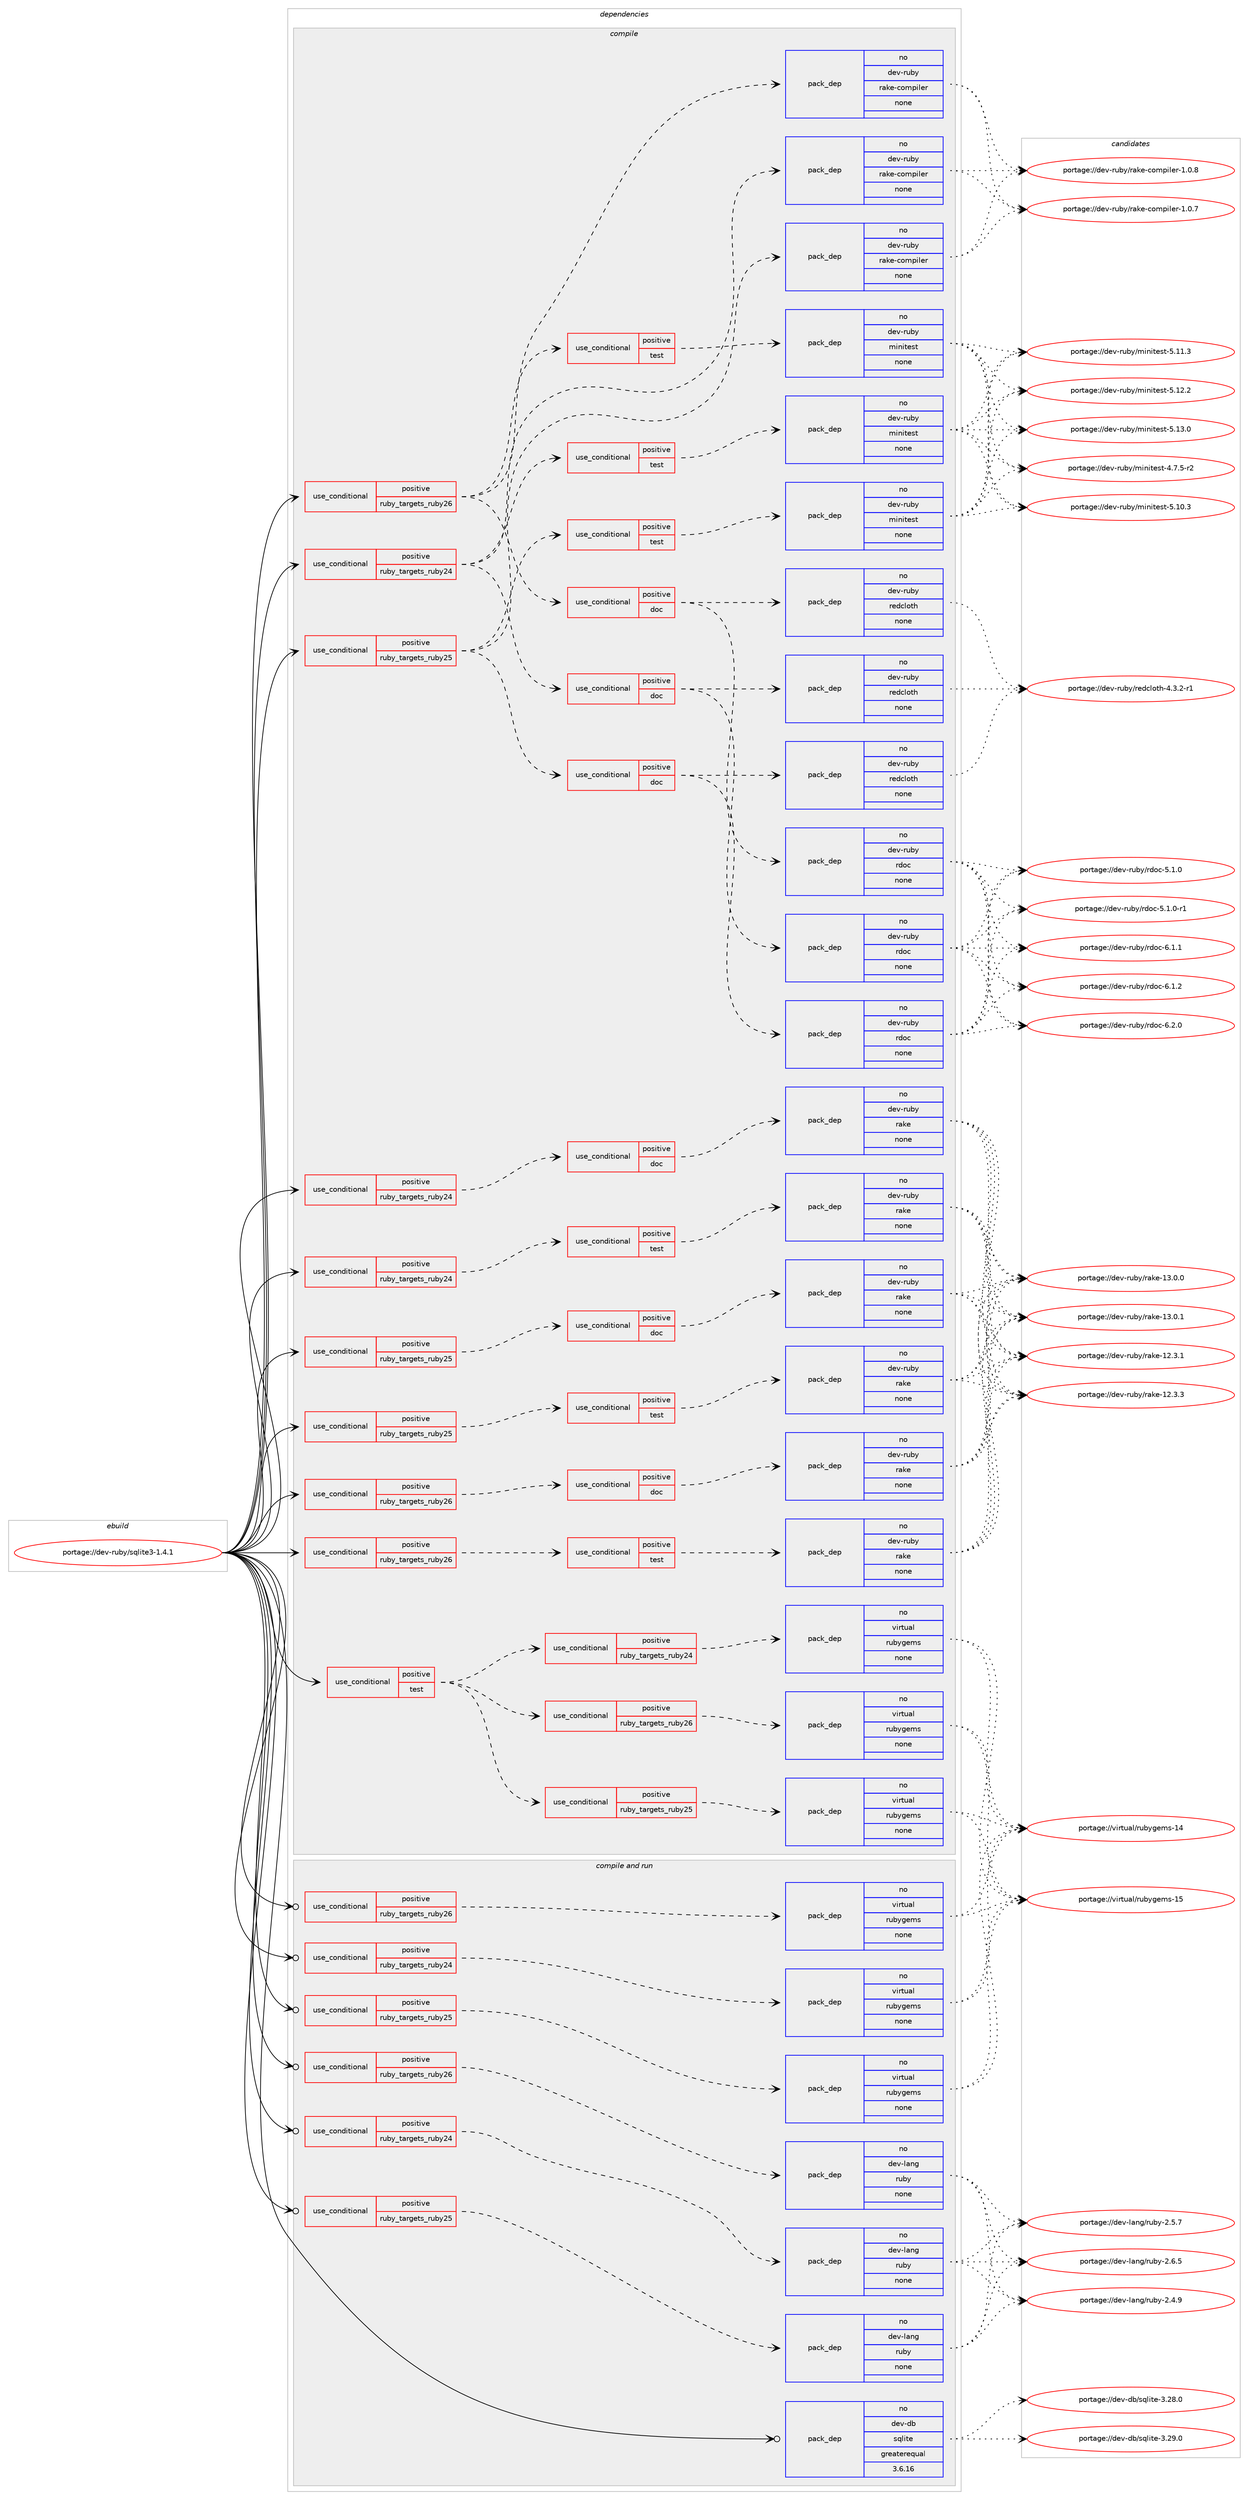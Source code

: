 digraph prolog {

# *************
# Graph options
# *************

newrank=true;
concentrate=true;
compound=true;
graph [rankdir=LR,fontname=Helvetica,fontsize=10,ranksep=1.5];#, ranksep=2.5, nodesep=0.2];
edge  [arrowhead=vee];
node  [fontname=Helvetica,fontsize=10];

# **********
# The ebuild
# **********

subgraph cluster_leftcol {
color=gray;
rank=same;
label=<<i>ebuild</i>>;
id [label="portage://dev-ruby/sqlite3-1.4.1", color=red, width=4, href="../dev-ruby/sqlite3-1.4.1.svg"];
}

# ****************
# The dependencies
# ****************

subgraph cluster_midcol {
color=gray;
label=<<i>dependencies</i>>;
subgraph cluster_compile {
fillcolor="#eeeeee";
style=filled;
label=<<i>compile</i>>;
subgraph cond67222 {
dependency251463 [label=<<TABLE BORDER="0" CELLBORDER="1" CELLSPACING="0" CELLPADDING="4"><TR><TD ROWSPAN="3" CELLPADDING="10">use_conditional</TD></TR><TR><TD>positive</TD></TR><TR><TD>ruby_targets_ruby24</TD></TR></TABLE>>, shape=none, color=red];
subgraph cond67223 {
dependency251464 [label=<<TABLE BORDER="0" CELLBORDER="1" CELLSPACING="0" CELLPADDING="4"><TR><TD ROWSPAN="3" CELLPADDING="10">use_conditional</TD></TR><TR><TD>positive</TD></TR><TR><TD>doc</TD></TR></TABLE>>, shape=none, color=red];
subgraph pack180680 {
dependency251465 [label=<<TABLE BORDER="0" CELLBORDER="1" CELLSPACING="0" CELLPADDING="4" WIDTH="220"><TR><TD ROWSPAN="6" CELLPADDING="30">pack_dep</TD></TR><TR><TD WIDTH="110">no</TD></TR><TR><TD>dev-ruby</TD></TR><TR><TD>rake</TD></TR><TR><TD>none</TD></TR><TR><TD></TD></TR></TABLE>>, shape=none, color=blue];
}
dependency251464:e -> dependency251465:w [weight=20,style="dashed",arrowhead="vee"];
}
dependency251463:e -> dependency251464:w [weight=20,style="dashed",arrowhead="vee"];
}
id:e -> dependency251463:w [weight=20,style="solid",arrowhead="vee"];
subgraph cond67224 {
dependency251466 [label=<<TABLE BORDER="0" CELLBORDER="1" CELLSPACING="0" CELLPADDING="4"><TR><TD ROWSPAN="3" CELLPADDING="10">use_conditional</TD></TR><TR><TD>positive</TD></TR><TR><TD>ruby_targets_ruby24</TD></TR></TABLE>>, shape=none, color=red];
subgraph cond67225 {
dependency251467 [label=<<TABLE BORDER="0" CELLBORDER="1" CELLSPACING="0" CELLPADDING="4"><TR><TD ROWSPAN="3" CELLPADDING="10">use_conditional</TD></TR><TR><TD>positive</TD></TR><TR><TD>test</TD></TR></TABLE>>, shape=none, color=red];
subgraph pack180681 {
dependency251468 [label=<<TABLE BORDER="0" CELLBORDER="1" CELLSPACING="0" CELLPADDING="4" WIDTH="220"><TR><TD ROWSPAN="6" CELLPADDING="30">pack_dep</TD></TR><TR><TD WIDTH="110">no</TD></TR><TR><TD>dev-ruby</TD></TR><TR><TD>rake</TD></TR><TR><TD>none</TD></TR><TR><TD></TD></TR></TABLE>>, shape=none, color=blue];
}
dependency251467:e -> dependency251468:w [weight=20,style="dashed",arrowhead="vee"];
}
dependency251466:e -> dependency251467:w [weight=20,style="dashed",arrowhead="vee"];
}
id:e -> dependency251466:w [weight=20,style="solid",arrowhead="vee"];
subgraph cond67226 {
dependency251469 [label=<<TABLE BORDER="0" CELLBORDER="1" CELLSPACING="0" CELLPADDING="4"><TR><TD ROWSPAN="3" CELLPADDING="10">use_conditional</TD></TR><TR><TD>positive</TD></TR><TR><TD>ruby_targets_ruby24</TD></TR></TABLE>>, shape=none, color=red];
subgraph pack180682 {
dependency251470 [label=<<TABLE BORDER="0" CELLBORDER="1" CELLSPACING="0" CELLPADDING="4" WIDTH="220"><TR><TD ROWSPAN="6" CELLPADDING="30">pack_dep</TD></TR><TR><TD WIDTH="110">no</TD></TR><TR><TD>dev-ruby</TD></TR><TR><TD>rake-compiler</TD></TR><TR><TD>none</TD></TR><TR><TD></TD></TR></TABLE>>, shape=none, color=blue];
}
dependency251469:e -> dependency251470:w [weight=20,style="dashed",arrowhead="vee"];
subgraph cond67227 {
dependency251471 [label=<<TABLE BORDER="0" CELLBORDER="1" CELLSPACING="0" CELLPADDING="4"><TR><TD ROWSPAN="3" CELLPADDING="10">use_conditional</TD></TR><TR><TD>positive</TD></TR><TR><TD>doc</TD></TR></TABLE>>, shape=none, color=red];
subgraph pack180683 {
dependency251472 [label=<<TABLE BORDER="0" CELLBORDER="1" CELLSPACING="0" CELLPADDING="4" WIDTH="220"><TR><TD ROWSPAN="6" CELLPADDING="30">pack_dep</TD></TR><TR><TD WIDTH="110">no</TD></TR><TR><TD>dev-ruby</TD></TR><TR><TD>rdoc</TD></TR><TR><TD>none</TD></TR><TR><TD></TD></TR></TABLE>>, shape=none, color=blue];
}
dependency251471:e -> dependency251472:w [weight=20,style="dashed",arrowhead="vee"];
subgraph pack180684 {
dependency251473 [label=<<TABLE BORDER="0" CELLBORDER="1" CELLSPACING="0" CELLPADDING="4" WIDTH="220"><TR><TD ROWSPAN="6" CELLPADDING="30">pack_dep</TD></TR><TR><TD WIDTH="110">no</TD></TR><TR><TD>dev-ruby</TD></TR><TR><TD>redcloth</TD></TR><TR><TD>none</TD></TR><TR><TD></TD></TR></TABLE>>, shape=none, color=blue];
}
dependency251471:e -> dependency251473:w [weight=20,style="dashed",arrowhead="vee"];
}
dependency251469:e -> dependency251471:w [weight=20,style="dashed",arrowhead="vee"];
subgraph cond67228 {
dependency251474 [label=<<TABLE BORDER="0" CELLBORDER="1" CELLSPACING="0" CELLPADDING="4"><TR><TD ROWSPAN="3" CELLPADDING="10">use_conditional</TD></TR><TR><TD>positive</TD></TR><TR><TD>test</TD></TR></TABLE>>, shape=none, color=red];
subgraph pack180685 {
dependency251475 [label=<<TABLE BORDER="0" CELLBORDER="1" CELLSPACING="0" CELLPADDING="4" WIDTH="220"><TR><TD ROWSPAN="6" CELLPADDING="30">pack_dep</TD></TR><TR><TD WIDTH="110">no</TD></TR><TR><TD>dev-ruby</TD></TR><TR><TD>minitest</TD></TR><TR><TD>none</TD></TR><TR><TD></TD></TR></TABLE>>, shape=none, color=blue];
}
dependency251474:e -> dependency251475:w [weight=20,style="dashed",arrowhead="vee"];
}
dependency251469:e -> dependency251474:w [weight=20,style="dashed",arrowhead="vee"];
}
id:e -> dependency251469:w [weight=20,style="solid",arrowhead="vee"];
subgraph cond67229 {
dependency251476 [label=<<TABLE BORDER="0" CELLBORDER="1" CELLSPACING="0" CELLPADDING="4"><TR><TD ROWSPAN="3" CELLPADDING="10">use_conditional</TD></TR><TR><TD>positive</TD></TR><TR><TD>ruby_targets_ruby25</TD></TR></TABLE>>, shape=none, color=red];
subgraph cond67230 {
dependency251477 [label=<<TABLE BORDER="0" CELLBORDER="1" CELLSPACING="0" CELLPADDING="4"><TR><TD ROWSPAN="3" CELLPADDING="10">use_conditional</TD></TR><TR><TD>positive</TD></TR><TR><TD>doc</TD></TR></TABLE>>, shape=none, color=red];
subgraph pack180686 {
dependency251478 [label=<<TABLE BORDER="0" CELLBORDER="1" CELLSPACING="0" CELLPADDING="4" WIDTH="220"><TR><TD ROWSPAN="6" CELLPADDING="30">pack_dep</TD></TR><TR><TD WIDTH="110">no</TD></TR><TR><TD>dev-ruby</TD></TR><TR><TD>rake</TD></TR><TR><TD>none</TD></TR><TR><TD></TD></TR></TABLE>>, shape=none, color=blue];
}
dependency251477:e -> dependency251478:w [weight=20,style="dashed",arrowhead="vee"];
}
dependency251476:e -> dependency251477:w [weight=20,style="dashed",arrowhead="vee"];
}
id:e -> dependency251476:w [weight=20,style="solid",arrowhead="vee"];
subgraph cond67231 {
dependency251479 [label=<<TABLE BORDER="0" CELLBORDER="1" CELLSPACING="0" CELLPADDING="4"><TR><TD ROWSPAN="3" CELLPADDING="10">use_conditional</TD></TR><TR><TD>positive</TD></TR><TR><TD>ruby_targets_ruby25</TD></TR></TABLE>>, shape=none, color=red];
subgraph cond67232 {
dependency251480 [label=<<TABLE BORDER="0" CELLBORDER="1" CELLSPACING="0" CELLPADDING="4"><TR><TD ROWSPAN="3" CELLPADDING="10">use_conditional</TD></TR><TR><TD>positive</TD></TR><TR><TD>test</TD></TR></TABLE>>, shape=none, color=red];
subgraph pack180687 {
dependency251481 [label=<<TABLE BORDER="0" CELLBORDER="1" CELLSPACING="0" CELLPADDING="4" WIDTH="220"><TR><TD ROWSPAN="6" CELLPADDING="30">pack_dep</TD></TR><TR><TD WIDTH="110">no</TD></TR><TR><TD>dev-ruby</TD></TR><TR><TD>rake</TD></TR><TR><TD>none</TD></TR><TR><TD></TD></TR></TABLE>>, shape=none, color=blue];
}
dependency251480:e -> dependency251481:w [weight=20,style="dashed",arrowhead="vee"];
}
dependency251479:e -> dependency251480:w [weight=20,style="dashed",arrowhead="vee"];
}
id:e -> dependency251479:w [weight=20,style="solid",arrowhead="vee"];
subgraph cond67233 {
dependency251482 [label=<<TABLE BORDER="0" CELLBORDER="1" CELLSPACING="0" CELLPADDING="4"><TR><TD ROWSPAN="3" CELLPADDING="10">use_conditional</TD></TR><TR><TD>positive</TD></TR><TR><TD>ruby_targets_ruby25</TD></TR></TABLE>>, shape=none, color=red];
subgraph pack180688 {
dependency251483 [label=<<TABLE BORDER="0" CELLBORDER="1" CELLSPACING="0" CELLPADDING="4" WIDTH="220"><TR><TD ROWSPAN="6" CELLPADDING="30">pack_dep</TD></TR><TR><TD WIDTH="110">no</TD></TR><TR><TD>dev-ruby</TD></TR><TR><TD>rake-compiler</TD></TR><TR><TD>none</TD></TR><TR><TD></TD></TR></TABLE>>, shape=none, color=blue];
}
dependency251482:e -> dependency251483:w [weight=20,style="dashed",arrowhead="vee"];
subgraph cond67234 {
dependency251484 [label=<<TABLE BORDER="0" CELLBORDER="1" CELLSPACING="0" CELLPADDING="4"><TR><TD ROWSPAN="3" CELLPADDING="10">use_conditional</TD></TR><TR><TD>positive</TD></TR><TR><TD>doc</TD></TR></TABLE>>, shape=none, color=red];
subgraph pack180689 {
dependency251485 [label=<<TABLE BORDER="0" CELLBORDER="1" CELLSPACING="0" CELLPADDING="4" WIDTH="220"><TR><TD ROWSPAN="6" CELLPADDING="30">pack_dep</TD></TR><TR><TD WIDTH="110">no</TD></TR><TR><TD>dev-ruby</TD></TR><TR><TD>rdoc</TD></TR><TR><TD>none</TD></TR><TR><TD></TD></TR></TABLE>>, shape=none, color=blue];
}
dependency251484:e -> dependency251485:w [weight=20,style="dashed",arrowhead="vee"];
subgraph pack180690 {
dependency251486 [label=<<TABLE BORDER="0" CELLBORDER="1" CELLSPACING="0" CELLPADDING="4" WIDTH="220"><TR><TD ROWSPAN="6" CELLPADDING="30">pack_dep</TD></TR><TR><TD WIDTH="110">no</TD></TR><TR><TD>dev-ruby</TD></TR><TR><TD>redcloth</TD></TR><TR><TD>none</TD></TR><TR><TD></TD></TR></TABLE>>, shape=none, color=blue];
}
dependency251484:e -> dependency251486:w [weight=20,style="dashed",arrowhead="vee"];
}
dependency251482:e -> dependency251484:w [weight=20,style="dashed",arrowhead="vee"];
subgraph cond67235 {
dependency251487 [label=<<TABLE BORDER="0" CELLBORDER="1" CELLSPACING="0" CELLPADDING="4"><TR><TD ROWSPAN="3" CELLPADDING="10">use_conditional</TD></TR><TR><TD>positive</TD></TR><TR><TD>test</TD></TR></TABLE>>, shape=none, color=red];
subgraph pack180691 {
dependency251488 [label=<<TABLE BORDER="0" CELLBORDER="1" CELLSPACING="0" CELLPADDING="4" WIDTH="220"><TR><TD ROWSPAN="6" CELLPADDING="30">pack_dep</TD></TR><TR><TD WIDTH="110">no</TD></TR><TR><TD>dev-ruby</TD></TR><TR><TD>minitest</TD></TR><TR><TD>none</TD></TR><TR><TD></TD></TR></TABLE>>, shape=none, color=blue];
}
dependency251487:e -> dependency251488:w [weight=20,style="dashed",arrowhead="vee"];
}
dependency251482:e -> dependency251487:w [weight=20,style="dashed",arrowhead="vee"];
}
id:e -> dependency251482:w [weight=20,style="solid",arrowhead="vee"];
subgraph cond67236 {
dependency251489 [label=<<TABLE BORDER="0" CELLBORDER="1" CELLSPACING="0" CELLPADDING="4"><TR><TD ROWSPAN="3" CELLPADDING="10">use_conditional</TD></TR><TR><TD>positive</TD></TR><TR><TD>ruby_targets_ruby26</TD></TR></TABLE>>, shape=none, color=red];
subgraph cond67237 {
dependency251490 [label=<<TABLE BORDER="0" CELLBORDER="1" CELLSPACING="0" CELLPADDING="4"><TR><TD ROWSPAN="3" CELLPADDING="10">use_conditional</TD></TR><TR><TD>positive</TD></TR><TR><TD>doc</TD></TR></TABLE>>, shape=none, color=red];
subgraph pack180692 {
dependency251491 [label=<<TABLE BORDER="0" CELLBORDER="1" CELLSPACING="0" CELLPADDING="4" WIDTH="220"><TR><TD ROWSPAN="6" CELLPADDING="30">pack_dep</TD></TR><TR><TD WIDTH="110">no</TD></TR><TR><TD>dev-ruby</TD></TR><TR><TD>rake</TD></TR><TR><TD>none</TD></TR><TR><TD></TD></TR></TABLE>>, shape=none, color=blue];
}
dependency251490:e -> dependency251491:w [weight=20,style="dashed",arrowhead="vee"];
}
dependency251489:e -> dependency251490:w [weight=20,style="dashed",arrowhead="vee"];
}
id:e -> dependency251489:w [weight=20,style="solid",arrowhead="vee"];
subgraph cond67238 {
dependency251492 [label=<<TABLE BORDER="0" CELLBORDER="1" CELLSPACING="0" CELLPADDING="4"><TR><TD ROWSPAN="3" CELLPADDING="10">use_conditional</TD></TR><TR><TD>positive</TD></TR><TR><TD>ruby_targets_ruby26</TD></TR></TABLE>>, shape=none, color=red];
subgraph cond67239 {
dependency251493 [label=<<TABLE BORDER="0" CELLBORDER="1" CELLSPACING="0" CELLPADDING="4"><TR><TD ROWSPAN="3" CELLPADDING="10">use_conditional</TD></TR><TR><TD>positive</TD></TR><TR><TD>test</TD></TR></TABLE>>, shape=none, color=red];
subgraph pack180693 {
dependency251494 [label=<<TABLE BORDER="0" CELLBORDER="1" CELLSPACING="0" CELLPADDING="4" WIDTH="220"><TR><TD ROWSPAN="6" CELLPADDING="30">pack_dep</TD></TR><TR><TD WIDTH="110">no</TD></TR><TR><TD>dev-ruby</TD></TR><TR><TD>rake</TD></TR><TR><TD>none</TD></TR><TR><TD></TD></TR></TABLE>>, shape=none, color=blue];
}
dependency251493:e -> dependency251494:w [weight=20,style="dashed",arrowhead="vee"];
}
dependency251492:e -> dependency251493:w [weight=20,style="dashed",arrowhead="vee"];
}
id:e -> dependency251492:w [weight=20,style="solid",arrowhead="vee"];
subgraph cond67240 {
dependency251495 [label=<<TABLE BORDER="0" CELLBORDER="1" CELLSPACING="0" CELLPADDING="4"><TR><TD ROWSPAN="3" CELLPADDING="10">use_conditional</TD></TR><TR><TD>positive</TD></TR><TR><TD>ruby_targets_ruby26</TD></TR></TABLE>>, shape=none, color=red];
subgraph pack180694 {
dependency251496 [label=<<TABLE BORDER="0" CELLBORDER="1" CELLSPACING="0" CELLPADDING="4" WIDTH="220"><TR><TD ROWSPAN="6" CELLPADDING="30">pack_dep</TD></TR><TR><TD WIDTH="110">no</TD></TR><TR><TD>dev-ruby</TD></TR><TR><TD>rake-compiler</TD></TR><TR><TD>none</TD></TR><TR><TD></TD></TR></TABLE>>, shape=none, color=blue];
}
dependency251495:e -> dependency251496:w [weight=20,style="dashed",arrowhead="vee"];
subgraph cond67241 {
dependency251497 [label=<<TABLE BORDER="0" CELLBORDER="1" CELLSPACING="0" CELLPADDING="4"><TR><TD ROWSPAN="3" CELLPADDING="10">use_conditional</TD></TR><TR><TD>positive</TD></TR><TR><TD>doc</TD></TR></TABLE>>, shape=none, color=red];
subgraph pack180695 {
dependency251498 [label=<<TABLE BORDER="0" CELLBORDER="1" CELLSPACING="0" CELLPADDING="4" WIDTH="220"><TR><TD ROWSPAN="6" CELLPADDING="30">pack_dep</TD></TR><TR><TD WIDTH="110">no</TD></TR><TR><TD>dev-ruby</TD></TR><TR><TD>rdoc</TD></TR><TR><TD>none</TD></TR><TR><TD></TD></TR></TABLE>>, shape=none, color=blue];
}
dependency251497:e -> dependency251498:w [weight=20,style="dashed",arrowhead="vee"];
subgraph pack180696 {
dependency251499 [label=<<TABLE BORDER="0" CELLBORDER="1" CELLSPACING="0" CELLPADDING="4" WIDTH="220"><TR><TD ROWSPAN="6" CELLPADDING="30">pack_dep</TD></TR><TR><TD WIDTH="110">no</TD></TR><TR><TD>dev-ruby</TD></TR><TR><TD>redcloth</TD></TR><TR><TD>none</TD></TR><TR><TD></TD></TR></TABLE>>, shape=none, color=blue];
}
dependency251497:e -> dependency251499:w [weight=20,style="dashed",arrowhead="vee"];
}
dependency251495:e -> dependency251497:w [weight=20,style="dashed",arrowhead="vee"];
subgraph cond67242 {
dependency251500 [label=<<TABLE BORDER="0" CELLBORDER="1" CELLSPACING="0" CELLPADDING="4"><TR><TD ROWSPAN="3" CELLPADDING="10">use_conditional</TD></TR><TR><TD>positive</TD></TR><TR><TD>test</TD></TR></TABLE>>, shape=none, color=red];
subgraph pack180697 {
dependency251501 [label=<<TABLE BORDER="0" CELLBORDER="1" CELLSPACING="0" CELLPADDING="4" WIDTH="220"><TR><TD ROWSPAN="6" CELLPADDING="30">pack_dep</TD></TR><TR><TD WIDTH="110">no</TD></TR><TR><TD>dev-ruby</TD></TR><TR><TD>minitest</TD></TR><TR><TD>none</TD></TR><TR><TD></TD></TR></TABLE>>, shape=none, color=blue];
}
dependency251500:e -> dependency251501:w [weight=20,style="dashed",arrowhead="vee"];
}
dependency251495:e -> dependency251500:w [weight=20,style="dashed",arrowhead="vee"];
}
id:e -> dependency251495:w [weight=20,style="solid",arrowhead="vee"];
subgraph cond67243 {
dependency251502 [label=<<TABLE BORDER="0" CELLBORDER="1" CELLSPACING="0" CELLPADDING="4"><TR><TD ROWSPAN="3" CELLPADDING="10">use_conditional</TD></TR><TR><TD>positive</TD></TR><TR><TD>test</TD></TR></TABLE>>, shape=none, color=red];
subgraph cond67244 {
dependency251503 [label=<<TABLE BORDER="0" CELLBORDER="1" CELLSPACING="0" CELLPADDING="4"><TR><TD ROWSPAN="3" CELLPADDING="10">use_conditional</TD></TR><TR><TD>positive</TD></TR><TR><TD>ruby_targets_ruby24</TD></TR></TABLE>>, shape=none, color=red];
subgraph pack180698 {
dependency251504 [label=<<TABLE BORDER="0" CELLBORDER="1" CELLSPACING="0" CELLPADDING="4" WIDTH="220"><TR><TD ROWSPAN="6" CELLPADDING="30">pack_dep</TD></TR><TR><TD WIDTH="110">no</TD></TR><TR><TD>virtual</TD></TR><TR><TD>rubygems</TD></TR><TR><TD>none</TD></TR><TR><TD></TD></TR></TABLE>>, shape=none, color=blue];
}
dependency251503:e -> dependency251504:w [weight=20,style="dashed",arrowhead="vee"];
}
dependency251502:e -> dependency251503:w [weight=20,style="dashed",arrowhead="vee"];
subgraph cond67245 {
dependency251505 [label=<<TABLE BORDER="0" CELLBORDER="1" CELLSPACING="0" CELLPADDING="4"><TR><TD ROWSPAN="3" CELLPADDING="10">use_conditional</TD></TR><TR><TD>positive</TD></TR><TR><TD>ruby_targets_ruby25</TD></TR></TABLE>>, shape=none, color=red];
subgraph pack180699 {
dependency251506 [label=<<TABLE BORDER="0" CELLBORDER="1" CELLSPACING="0" CELLPADDING="4" WIDTH="220"><TR><TD ROWSPAN="6" CELLPADDING="30">pack_dep</TD></TR><TR><TD WIDTH="110">no</TD></TR><TR><TD>virtual</TD></TR><TR><TD>rubygems</TD></TR><TR><TD>none</TD></TR><TR><TD></TD></TR></TABLE>>, shape=none, color=blue];
}
dependency251505:e -> dependency251506:w [weight=20,style="dashed",arrowhead="vee"];
}
dependency251502:e -> dependency251505:w [weight=20,style="dashed",arrowhead="vee"];
subgraph cond67246 {
dependency251507 [label=<<TABLE BORDER="0" CELLBORDER="1" CELLSPACING="0" CELLPADDING="4"><TR><TD ROWSPAN="3" CELLPADDING="10">use_conditional</TD></TR><TR><TD>positive</TD></TR><TR><TD>ruby_targets_ruby26</TD></TR></TABLE>>, shape=none, color=red];
subgraph pack180700 {
dependency251508 [label=<<TABLE BORDER="0" CELLBORDER="1" CELLSPACING="0" CELLPADDING="4" WIDTH="220"><TR><TD ROWSPAN="6" CELLPADDING="30">pack_dep</TD></TR><TR><TD WIDTH="110">no</TD></TR><TR><TD>virtual</TD></TR><TR><TD>rubygems</TD></TR><TR><TD>none</TD></TR><TR><TD></TD></TR></TABLE>>, shape=none, color=blue];
}
dependency251507:e -> dependency251508:w [weight=20,style="dashed",arrowhead="vee"];
}
dependency251502:e -> dependency251507:w [weight=20,style="dashed",arrowhead="vee"];
}
id:e -> dependency251502:w [weight=20,style="solid",arrowhead="vee"];
}
subgraph cluster_compileandrun {
fillcolor="#eeeeee";
style=filled;
label=<<i>compile and run</i>>;
subgraph cond67247 {
dependency251509 [label=<<TABLE BORDER="0" CELLBORDER="1" CELLSPACING="0" CELLPADDING="4"><TR><TD ROWSPAN="3" CELLPADDING="10">use_conditional</TD></TR><TR><TD>positive</TD></TR><TR><TD>ruby_targets_ruby24</TD></TR></TABLE>>, shape=none, color=red];
subgraph pack180701 {
dependency251510 [label=<<TABLE BORDER="0" CELLBORDER="1" CELLSPACING="0" CELLPADDING="4" WIDTH="220"><TR><TD ROWSPAN="6" CELLPADDING="30">pack_dep</TD></TR><TR><TD WIDTH="110">no</TD></TR><TR><TD>dev-lang</TD></TR><TR><TD>ruby</TD></TR><TR><TD>none</TD></TR><TR><TD></TD></TR></TABLE>>, shape=none, color=blue];
}
dependency251509:e -> dependency251510:w [weight=20,style="dashed",arrowhead="vee"];
}
id:e -> dependency251509:w [weight=20,style="solid",arrowhead="odotvee"];
subgraph cond67248 {
dependency251511 [label=<<TABLE BORDER="0" CELLBORDER="1" CELLSPACING="0" CELLPADDING="4"><TR><TD ROWSPAN="3" CELLPADDING="10">use_conditional</TD></TR><TR><TD>positive</TD></TR><TR><TD>ruby_targets_ruby24</TD></TR></TABLE>>, shape=none, color=red];
subgraph pack180702 {
dependency251512 [label=<<TABLE BORDER="0" CELLBORDER="1" CELLSPACING="0" CELLPADDING="4" WIDTH="220"><TR><TD ROWSPAN="6" CELLPADDING="30">pack_dep</TD></TR><TR><TD WIDTH="110">no</TD></TR><TR><TD>virtual</TD></TR><TR><TD>rubygems</TD></TR><TR><TD>none</TD></TR><TR><TD></TD></TR></TABLE>>, shape=none, color=blue];
}
dependency251511:e -> dependency251512:w [weight=20,style="dashed",arrowhead="vee"];
}
id:e -> dependency251511:w [weight=20,style="solid",arrowhead="odotvee"];
subgraph cond67249 {
dependency251513 [label=<<TABLE BORDER="0" CELLBORDER="1" CELLSPACING="0" CELLPADDING="4"><TR><TD ROWSPAN="3" CELLPADDING="10">use_conditional</TD></TR><TR><TD>positive</TD></TR><TR><TD>ruby_targets_ruby25</TD></TR></TABLE>>, shape=none, color=red];
subgraph pack180703 {
dependency251514 [label=<<TABLE BORDER="0" CELLBORDER="1" CELLSPACING="0" CELLPADDING="4" WIDTH="220"><TR><TD ROWSPAN="6" CELLPADDING="30">pack_dep</TD></TR><TR><TD WIDTH="110">no</TD></TR><TR><TD>dev-lang</TD></TR><TR><TD>ruby</TD></TR><TR><TD>none</TD></TR><TR><TD></TD></TR></TABLE>>, shape=none, color=blue];
}
dependency251513:e -> dependency251514:w [weight=20,style="dashed",arrowhead="vee"];
}
id:e -> dependency251513:w [weight=20,style="solid",arrowhead="odotvee"];
subgraph cond67250 {
dependency251515 [label=<<TABLE BORDER="0" CELLBORDER="1" CELLSPACING="0" CELLPADDING="4"><TR><TD ROWSPAN="3" CELLPADDING="10">use_conditional</TD></TR><TR><TD>positive</TD></TR><TR><TD>ruby_targets_ruby25</TD></TR></TABLE>>, shape=none, color=red];
subgraph pack180704 {
dependency251516 [label=<<TABLE BORDER="0" CELLBORDER="1" CELLSPACING="0" CELLPADDING="4" WIDTH="220"><TR><TD ROWSPAN="6" CELLPADDING="30">pack_dep</TD></TR><TR><TD WIDTH="110">no</TD></TR><TR><TD>virtual</TD></TR><TR><TD>rubygems</TD></TR><TR><TD>none</TD></TR><TR><TD></TD></TR></TABLE>>, shape=none, color=blue];
}
dependency251515:e -> dependency251516:w [weight=20,style="dashed",arrowhead="vee"];
}
id:e -> dependency251515:w [weight=20,style="solid",arrowhead="odotvee"];
subgraph cond67251 {
dependency251517 [label=<<TABLE BORDER="0" CELLBORDER="1" CELLSPACING="0" CELLPADDING="4"><TR><TD ROWSPAN="3" CELLPADDING="10">use_conditional</TD></TR><TR><TD>positive</TD></TR><TR><TD>ruby_targets_ruby26</TD></TR></TABLE>>, shape=none, color=red];
subgraph pack180705 {
dependency251518 [label=<<TABLE BORDER="0" CELLBORDER="1" CELLSPACING="0" CELLPADDING="4" WIDTH="220"><TR><TD ROWSPAN="6" CELLPADDING="30">pack_dep</TD></TR><TR><TD WIDTH="110">no</TD></TR><TR><TD>dev-lang</TD></TR><TR><TD>ruby</TD></TR><TR><TD>none</TD></TR><TR><TD></TD></TR></TABLE>>, shape=none, color=blue];
}
dependency251517:e -> dependency251518:w [weight=20,style="dashed",arrowhead="vee"];
}
id:e -> dependency251517:w [weight=20,style="solid",arrowhead="odotvee"];
subgraph cond67252 {
dependency251519 [label=<<TABLE BORDER="0" CELLBORDER="1" CELLSPACING="0" CELLPADDING="4"><TR><TD ROWSPAN="3" CELLPADDING="10">use_conditional</TD></TR><TR><TD>positive</TD></TR><TR><TD>ruby_targets_ruby26</TD></TR></TABLE>>, shape=none, color=red];
subgraph pack180706 {
dependency251520 [label=<<TABLE BORDER="0" CELLBORDER="1" CELLSPACING="0" CELLPADDING="4" WIDTH="220"><TR><TD ROWSPAN="6" CELLPADDING="30">pack_dep</TD></TR><TR><TD WIDTH="110">no</TD></TR><TR><TD>virtual</TD></TR><TR><TD>rubygems</TD></TR><TR><TD>none</TD></TR><TR><TD></TD></TR></TABLE>>, shape=none, color=blue];
}
dependency251519:e -> dependency251520:w [weight=20,style="dashed",arrowhead="vee"];
}
id:e -> dependency251519:w [weight=20,style="solid",arrowhead="odotvee"];
subgraph pack180707 {
dependency251521 [label=<<TABLE BORDER="0" CELLBORDER="1" CELLSPACING="0" CELLPADDING="4" WIDTH="220"><TR><TD ROWSPAN="6" CELLPADDING="30">pack_dep</TD></TR><TR><TD WIDTH="110">no</TD></TR><TR><TD>dev-db</TD></TR><TR><TD>sqlite</TD></TR><TR><TD>greaterequal</TD></TR><TR><TD>3.6.16</TD></TR></TABLE>>, shape=none, color=blue];
}
id:e -> dependency251521:w [weight=20,style="solid",arrowhead="odotvee"];
}
subgraph cluster_run {
fillcolor="#eeeeee";
style=filled;
label=<<i>run</i>>;
}
}

# **************
# The candidates
# **************

subgraph cluster_choices {
rank=same;
color=gray;
label=<<i>candidates</i>>;

subgraph choice180680 {
color=black;
nodesep=1;
choiceportage1001011184511411798121471149710710145495046514649 [label="portage://dev-ruby/rake-12.3.1", color=red, width=4,href="../dev-ruby/rake-12.3.1.svg"];
choiceportage1001011184511411798121471149710710145495046514651 [label="portage://dev-ruby/rake-12.3.3", color=red, width=4,href="../dev-ruby/rake-12.3.3.svg"];
choiceportage1001011184511411798121471149710710145495146484648 [label="portage://dev-ruby/rake-13.0.0", color=red, width=4,href="../dev-ruby/rake-13.0.0.svg"];
choiceportage1001011184511411798121471149710710145495146484649 [label="portage://dev-ruby/rake-13.0.1", color=red, width=4,href="../dev-ruby/rake-13.0.1.svg"];
dependency251465:e -> choiceportage1001011184511411798121471149710710145495046514649:w [style=dotted,weight="100"];
dependency251465:e -> choiceportage1001011184511411798121471149710710145495046514651:w [style=dotted,weight="100"];
dependency251465:e -> choiceportage1001011184511411798121471149710710145495146484648:w [style=dotted,weight="100"];
dependency251465:e -> choiceportage1001011184511411798121471149710710145495146484649:w [style=dotted,weight="100"];
}
subgraph choice180681 {
color=black;
nodesep=1;
choiceportage1001011184511411798121471149710710145495046514649 [label="portage://dev-ruby/rake-12.3.1", color=red, width=4,href="../dev-ruby/rake-12.3.1.svg"];
choiceportage1001011184511411798121471149710710145495046514651 [label="portage://dev-ruby/rake-12.3.3", color=red, width=4,href="../dev-ruby/rake-12.3.3.svg"];
choiceportage1001011184511411798121471149710710145495146484648 [label="portage://dev-ruby/rake-13.0.0", color=red, width=4,href="../dev-ruby/rake-13.0.0.svg"];
choiceportage1001011184511411798121471149710710145495146484649 [label="portage://dev-ruby/rake-13.0.1", color=red, width=4,href="../dev-ruby/rake-13.0.1.svg"];
dependency251468:e -> choiceportage1001011184511411798121471149710710145495046514649:w [style=dotted,weight="100"];
dependency251468:e -> choiceportage1001011184511411798121471149710710145495046514651:w [style=dotted,weight="100"];
dependency251468:e -> choiceportage1001011184511411798121471149710710145495146484648:w [style=dotted,weight="100"];
dependency251468:e -> choiceportage1001011184511411798121471149710710145495146484649:w [style=dotted,weight="100"];
}
subgraph choice180682 {
color=black;
nodesep=1;
choiceportage100101118451141179812147114971071014599111109112105108101114454946484655 [label="portage://dev-ruby/rake-compiler-1.0.7", color=red, width=4,href="../dev-ruby/rake-compiler-1.0.7.svg"];
choiceportage100101118451141179812147114971071014599111109112105108101114454946484656 [label="portage://dev-ruby/rake-compiler-1.0.8", color=red, width=4,href="../dev-ruby/rake-compiler-1.0.8.svg"];
dependency251470:e -> choiceportage100101118451141179812147114971071014599111109112105108101114454946484655:w [style=dotted,weight="100"];
dependency251470:e -> choiceportage100101118451141179812147114971071014599111109112105108101114454946484656:w [style=dotted,weight="100"];
}
subgraph choice180683 {
color=black;
nodesep=1;
choiceportage10010111845114117981214711410011199455346494648 [label="portage://dev-ruby/rdoc-5.1.0", color=red, width=4,href="../dev-ruby/rdoc-5.1.0.svg"];
choiceportage100101118451141179812147114100111994553464946484511449 [label="portage://dev-ruby/rdoc-5.1.0-r1", color=red, width=4,href="../dev-ruby/rdoc-5.1.0-r1.svg"];
choiceportage10010111845114117981214711410011199455446494649 [label="portage://dev-ruby/rdoc-6.1.1", color=red, width=4,href="../dev-ruby/rdoc-6.1.1.svg"];
choiceportage10010111845114117981214711410011199455446494650 [label="portage://dev-ruby/rdoc-6.1.2", color=red, width=4,href="../dev-ruby/rdoc-6.1.2.svg"];
choiceportage10010111845114117981214711410011199455446504648 [label="portage://dev-ruby/rdoc-6.2.0", color=red, width=4,href="../dev-ruby/rdoc-6.2.0.svg"];
dependency251472:e -> choiceportage10010111845114117981214711410011199455346494648:w [style=dotted,weight="100"];
dependency251472:e -> choiceportage100101118451141179812147114100111994553464946484511449:w [style=dotted,weight="100"];
dependency251472:e -> choiceportage10010111845114117981214711410011199455446494649:w [style=dotted,weight="100"];
dependency251472:e -> choiceportage10010111845114117981214711410011199455446494650:w [style=dotted,weight="100"];
dependency251472:e -> choiceportage10010111845114117981214711410011199455446504648:w [style=dotted,weight="100"];
}
subgraph choice180684 {
color=black;
nodesep=1;
choiceportage100101118451141179812147114101100991081111161044552465146504511449 [label="portage://dev-ruby/redcloth-4.3.2-r1", color=red, width=4,href="../dev-ruby/redcloth-4.3.2-r1.svg"];
dependency251473:e -> choiceportage100101118451141179812147114101100991081111161044552465146504511449:w [style=dotted,weight="100"];
}
subgraph choice180685 {
color=black;
nodesep=1;
choiceportage1001011184511411798121471091051101051161011151164552465546534511450 [label="portage://dev-ruby/minitest-4.7.5-r2", color=red, width=4,href="../dev-ruby/minitest-4.7.5-r2.svg"];
choiceportage10010111845114117981214710910511010511610111511645534649484651 [label="portage://dev-ruby/minitest-5.10.3", color=red, width=4,href="../dev-ruby/minitest-5.10.3.svg"];
choiceportage10010111845114117981214710910511010511610111511645534649494651 [label="portage://dev-ruby/minitest-5.11.3", color=red, width=4,href="../dev-ruby/minitest-5.11.3.svg"];
choiceportage10010111845114117981214710910511010511610111511645534649504650 [label="portage://dev-ruby/minitest-5.12.2", color=red, width=4,href="../dev-ruby/minitest-5.12.2.svg"];
choiceportage10010111845114117981214710910511010511610111511645534649514648 [label="portage://dev-ruby/minitest-5.13.0", color=red, width=4,href="../dev-ruby/minitest-5.13.0.svg"];
dependency251475:e -> choiceportage1001011184511411798121471091051101051161011151164552465546534511450:w [style=dotted,weight="100"];
dependency251475:e -> choiceportage10010111845114117981214710910511010511610111511645534649484651:w [style=dotted,weight="100"];
dependency251475:e -> choiceportage10010111845114117981214710910511010511610111511645534649494651:w [style=dotted,weight="100"];
dependency251475:e -> choiceportage10010111845114117981214710910511010511610111511645534649504650:w [style=dotted,weight="100"];
dependency251475:e -> choiceportage10010111845114117981214710910511010511610111511645534649514648:w [style=dotted,weight="100"];
}
subgraph choice180686 {
color=black;
nodesep=1;
choiceportage1001011184511411798121471149710710145495046514649 [label="portage://dev-ruby/rake-12.3.1", color=red, width=4,href="../dev-ruby/rake-12.3.1.svg"];
choiceportage1001011184511411798121471149710710145495046514651 [label="portage://dev-ruby/rake-12.3.3", color=red, width=4,href="../dev-ruby/rake-12.3.3.svg"];
choiceportage1001011184511411798121471149710710145495146484648 [label="portage://dev-ruby/rake-13.0.0", color=red, width=4,href="../dev-ruby/rake-13.0.0.svg"];
choiceportage1001011184511411798121471149710710145495146484649 [label="portage://dev-ruby/rake-13.0.1", color=red, width=4,href="../dev-ruby/rake-13.0.1.svg"];
dependency251478:e -> choiceportage1001011184511411798121471149710710145495046514649:w [style=dotted,weight="100"];
dependency251478:e -> choiceportage1001011184511411798121471149710710145495046514651:w [style=dotted,weight="100"];
dependency251478:e -> choiceportage1001011184511411798121471149710710145495146484648:w [style=dotted,weight="100"];
dependency251478:e -> choiceportage1001011184511411798121471149710710145495146484649:w [style=dotted,weight="100"];
}
subgraph choice180687 {
color=black;
nodesep=1;
choiceportage1001011184511411798121471149710710145495046514649 [label="portage://dev-ruby/rake-12.3.1", color=red, width=4,href="../dev-ruby/rake-12.3.1.svg"];
choiceportage1001011184511411798121471149710710145495046514651 [label="portage://dev-ruby/rake-12.3.3", color=red, width=4,href="../dev-ruby/rake-12.3.3.svg"];
choiceportage1001011184511411798121471149710710145495146484648 [label="portage://dev-ruby/rake-13.0.0", color=red, width=4,href="../dev-ruby/rake-13.0.0.svg"];
choiceportage1001011184511411798121471149710710145495146484649 [label="portage://dev-ruby/rake-13.0.1", color=red, width=4,href="../dev-ruby/rake-13.0.1.svg"];
dependency251481:e -> choiceportage1001011184511411798121471149710710145495046514649:w [style=dotted,weight="100"];
dependency251481:e -> choiceportage1001011184511411798121471149710710145495046514651:w [style=dotted,weight="100"];
dependency251481:e -> choiceportage1001011184511411798121471149710710145495146484648:w [style=dotted,weight="100"];
dependency251481:e -> choiceportage1001011184511411798121471149710710145495146484649:w [style=dotted,weight="100"];
}
subgraph choice180688 {
color=black;
nodesep=1;
choiceportage100101118451141179812147114971071014599111109112105108101114454946484655 [label="portage://dev-ruby/rake-compiler-1.0.7", color=red, width=4,href="../dev-ruby/rake-compiler-1.0.7.svg"];
choiceportage100101118451141179812147114971071014599111109112105108101114454946484656 [label="portage://dev-ruby/rake-compiler-1.0.8", color=red, width=4,href="../dev-ruby/rake-compiler-1.0.8.svg"];
dependency251483:e -> choiceportage100101118451141179812147114971071014599111109112105108101114454946484655:w [style=dotted,weight="100"];
dependency251483:e -> choiceportage100101118451141179812147114971071014599111109112105108101114454946484656:w [style=dotted,weight="100"];
}
subgraph choice180689 {
color=black;
nodesep=1;
choiceportage10010111845114117981214711410011199455346494648 [label="portage://dev-ruby/rdoc-5.1.0", color=red, width=4,href="../dev-ruby/rdoc-5.1.0.svg"];
choiceportage100101118451141179812147114100111994553464946484511449 [label="portage://dev-ruby/rdoc-5.1.0-r1", color=red, width=4,href="../dev-ruby/rdoc-5.1.0-r1.svg"];
choiceportage10010111845114117981214711410011199455446494649 [label="portage://dev-ruby/rdoc-6.1.1", color=red, width=4,href="../dev-ruby/rdoc-6.1.1.svg"];
choiceportage10010111845114117981214711410011199455446494650 [label="portage://dev-ruby/rdoc-6.1.2", color=red, width=4,href="../dev-ruby/rdoc-6.1.2.svg"];
choiceportage10010111845114117981214711410011199455446504648 [label="portage://dev-ruby/rdoc-6.2.0", color=red, width=4,href="../dev-ruby/rdoc-6.2.0.svg"];
dependency251485:e -> choiceportage10010111845114117981214711410011199455346494648:w [style=dotted,weight="100"];
dependency251485:e -> choiceportage100101118451141179812147114100111994553464946484511449:w [style=dotted,weight="100"];
dependency251485:e -> choiceportage10010111845114117981214711410011199455446494649:w [style=dotted,weight="100"];
dependency251485:e -> choiceportage10010111845114117981214711410011199455446494650:w [style=dotted,weight="100"];
dependency251485:e -> choiceportage10010111845114117981214711410011199455446504648:w [style=dotted,weight="100"];
}
subgraph choice180690 {
color=black;
nodesep=1;
choiceportage100101118451141179812147114101100991081111161044552465146504511449 [label="portage://dev-ruby/redcloth-4.3.2-r1", color=red, width=4,href="../dev-ruby/redcloth-4.3.2-r1.svg"];
dependency251486:e -> choiceportage100101118451141179812147114101100991081111161044552465146504511449:w [style=dotted,weight="100"];
}
subgraph choice180691 {
color=black;
nodesep=1;
choiceportage1001011184511411798121471091051101051161011151164552465546534511450 [label="portage://dev-ruby/minitest-4.7.5-r2", color=red, width=4,href="../dev-ruby/minitest-4.7.5-r2.svg"];
choiceportage10010111845114117981214710910511010511610111511645534649484651 [label="portage://dev-ruby/minitest-5.10.3", color=red, width=4,href="../dev-ruby/minitest-5.10.3.svg"];
choiceportage10010111845114117981214710910511010511610111511645534649494651 [label="portage://dev-ruby/minitest-5.11.3", color=red, width=4,href="../dev-ruby/minitest-5.11.3.svg"];
choiceportage10010111845114117981214710910511010511610111511645534649504650 [label="portage://dev-ruby/minitest-5.12.2", color=red, width=4,href="../dev-ruby/minitest-5.12.2.svg"];
choiceportage10010111845114117981214710910511010511610111511645534649514648 [label="portage://dev-ruby/minitest-5.13.0", color=red, width=4,href="../dev-ruby/minitest-5.13.0.svg"];
dependency251488:e -> choiceportage1001011184511411798121471091051101051161011151164552465546534511450:w [style=dotted,weight="100"];
dependency251488:e -> choiceportage10010111845114117981214710910511010511610111511645534649484651:w [style=dotted,weight="100"];
dependency251488:e -> choiceportage10010111845114117981214710910511010511610111511645534649494651:w [style=dotted,weight="100"];
dependency251488:e -> choiceportage10010111845114117981214710910511010511610111511645534649504650:w [style=dotted,weight="100"];
dependency251488:e -> choiceportage10010111845114117981214710910511010511610111511645534649514648:w [style=dotted,weight="100"];
}
subgraph choice180692 {
color=black;
nodesep=1;
choiceportage1001011184511411798121471149710710145495046514649 [label="portage://dev-ruby/rake-12.3.1", color=red, width=4,href="../dev-ruby/rake-12.3.1.svg"];
choiceportage1001011184511411798121471149710710145495046514651 [label="portage://dev-ruby/rake-12.3.3", color=red, width=4,href="../dev-ruby/rake-12.3.3.svg"];
choiceportage1001011184511411798121471149710710145495146484648 [label="portage://dev-ruby/rake-13.0.0", color=red, width=4,href="../dev-ruby/rake-13.0.0.svg"];
choiceportage1001011184511411798121471149710710145495146484649 [label="portage://dev-ruby/rake-13.0.1", color=red, width=4,href="../dev-ruby/rake-13.0.1.svg"];
dependency251491:e -> choiceportage1001011184511411798121471149710710145495046514649:w [style=dotted,weight="100"];
dependency251491:e -> choiceportage1001011184511411798121471149710710145495046514651:w [style=dotted,weight="100"];
dependency251491:e -> choiceportage1001011184511411798121471149710710145495146484648:w [style=dotted,weight="100"];
dependency251491:e -> choiceportage1001011184511411798121471149710710145495146484649:w [style=dotted,weight="100"];
}
subgraph choice180693 {
color=black;
nodesep=1;
choiceportage1001011184511411798121471149710710145495046514649 [label="portage://dev-ruby/rake-12.3.1", color=red, width=4,href="../dev-ruby/rake-12.3.1.svg"];
choiceportage1001011184511411798121471149710710145495046514651 [label="portage://dev-ruby/rake-12.3.3", color=red, width=4,href="../dev-ruby/rake-12.3.3.svg"];
choiceportage1001011184511411798121471149710710145495146484648 [label="portage://dev-ruby/rake-13.0.0", color=red, width=4,href="../dev-ruby/rake-13.0.0.svg"];
choiceportage1001011184511411798121471149710710145495146484649 [label="portage://dev-ruby/rake-13.0.1", color=red, width=4,href="../dev-ruby/rake-13.0.1.svg"];
dependency251494:e -> choiceportage1001011184511411798121471149710710145495046514649:w [style=dotted,weight="100"];
dependency251494:e -> choiceportage1001011184511411798121471149710710145495046514651:w [style=dotted,weight="100"];
dependency251494:e -> choiceportage1001011184511411798121471149710710145495146484648:w [style=dotted,weight="100"];
dependency251494:e -> choiceportage1001011184511411798121471149710710145495146484649:w [style=dotted,weight="100"];
}
subgraph choice180694 {
color=black;
nodesep=1;
choiceportage100101118451141179812147114971071014599111109112105108101114454946484655 [label="portage://dev-ruby/rake-compiler-1.0.7", color=red, width=4,href="../dev-ruby/rake-compiler-1.0.7.svg"];
choiceportage100101118451141179812147114971071014599111109112105108101114454946484656 [label="portage://dev-ruby/rake-compiler-1.0.8", color=red, width=4,href="../dev-ruby/rake-compiler-1.0.8.svg"];
dependency251496:e -> choiceportage100101118451141179812147114971071014599111109112105108101114454946484655:w [style=dotted,weight="100"];
dependency251496:e -> choiceportage100101118451141179812147114971071014599111109112105108101114454946484656:w [style=dotted,weight="100"];
}
subgraph choice180695 {
color=black;
nodesep=1;
choiceportage10010111845114117981214711410011199455346494648 [label="portage://dev-ruby/rdoc-5.1.0", color=red, width=4,href="../dev-ruby/rdoc-5.1.0.svg"];
choiceportage100101118451141179812147114100111994553464946484511449 [label="portage://dev-ruby/rdoc-5.1.0-r1", color=red, width=4,href="../dev-ruby/rdoc-5.1.0-r1.svg"];
choiceportage10010111845114117981214711410011199455446494649 [label="portage://dev-ruby/rdoc-6.1.1", color=red, width=4,href="../dev-ruby/rdoc-6.1.1.svg"];
choiceportage10010111845114117981214711410011199455446494650 [label="portage://dev-ruby/rdoc-6.1.2", color=red, width=4,href="../dev-ruby/rdoc-6.1.2.svg"];
choiceportage10010111845114117981214711410011199455446504648 [label="portage://dev-ruby/rdoc-6.2.0", color=red, width=4,href="../dev-ruby/rdoc-6.2.0.svg"];
dependency251498:e -> choiceportage10010111845114117981214711410011199455346494648:w [style=dotted,weight="100"];
dependency251498:e -> choiceportage100101118451141179812147114100111994553464946484511449:w [style=dotted,weight="100"];
dependency251498:e -> choiceportage10010111845114117981214711410011199455446494649:w [style=dotted,weight="100"];
dependency251498:e -> choiceportage10010111845114117981214711410011199455446494650:w [style=dotted,weight="100"];
dependency251498:e -> choiceportage10010111845114117981214711410011199455446504648:w [style=dotted,weight="100"];
}
subgraph choice180696 {
color=black;
nodesep=1;
choiceportage100101118451141179812147114101100991081111161044552465146504511449 [label="portage://dev-ruby/redcloth-4.3.2-r1", color=red, width=4,href="../dev-ruby/redcloth-4.3.2-r1.svg"];
dependency251499:e -> choiceportage100101118451141179812147114101100991081111161044552465146504511449:w [style=dotted,weight="100"];
}
subgraph choice180697 {
color=black;
nodesep=1;
choiceportage1001011184511411798121471091051101051161011151164552465546534511450 [label="portage://dev-ruby/minitest-4.7.5-r2", color=red, width=4,href="../dev-ruby/minitest-4.7.5-r2.svg"];
choiceportage10010111845114117981214710910511010511610111511645534649484651 [label="portage://dev-ruby/minitest-5.10.3", color=red, width=4,href="../dev-ruby/minitest-5.10.3.svg"];
choiceportage10010111845114117981214710910511010511610111511645534649494651 [label="portage://dev-ruby/minitest-5.11.3", color=red, width=4,href="../dev-ruby/minitest-5.11.3.svg"];
choiceportage10010111845114117981214710910511010511610111511645534649504650 [label="portage://dev-ruby/minitest-5.12.2", color=red, width=4,href="../dev-ruby/minitest-5.12.2.svg"];
choiceportage10010111845114117981214710910511010511610111511645534649514648 [label="portage://dev-ruby/minitest-5.13.0", color=red, width=4,href="../dev-ruby/minitest-5.13.0.svg"];
dependency251501:e -> choiceportage1001011184511411798121471091051101051161011151164552465546534511450:w [style=dotted,weight="100"];
dependency251501:e -> choiceportage10010111845114117981214710910511010511610111511645534649484651:w [style=dotted,weight="100"];
dependency251501:e -> choiceportage10010111845114117981214710910511010511610111511645534649494651:w [style=dotted,weight="100"];
dependency251501:e -> choiceportage10010111845114117981214710910511010511610111511645534649504650:w [style=dotted,weight="100"];
dependency251501:e -> choiceportage10010111845114117981214710910511010511610111511645534649514648:w [style=dotted,weight="100"];
}
subgraph choice180698 {
color=black;
nodesep=1;
choiceportage118105114116117971084711411798121103101109115454952 [label="portage://virtual/rubygems-14", color=red, width=4,href="../virtual/rubygems-14.svg"];
choiceportage118105114116117971084711411798121103101109115454953 [label="portage://virtual/rubygems-15", color=red, width=4,href="../virtual/rubygems-15.svg"];
dependency251504:e -> choiceportage118105114116117971084711411798121103101109115454952:w [style=dotted,weight="100"];
dependency251504:e -> choiceportage118105114116117971084711411798121103101109115454953:w [style=dotted,weight="100"];
}
subgraph choice180699 {
color=black;
nodesep=1;
choiceportage118105114116117971084711411798121103101109115454952 [label="portage://virtual/rubygems-14", color=red, width=4,href="../virtual/rubygems-14.svg"];
choiceportage118105114116117971084711411798121103101109115454953 [label="portage://virtual/rubygems-15", color=red, width=4,href="../virtual/rubygems-15.svg"];
dependency251506:e -> choiceportage118105114116117971084711411798121103101109115454952:w [style=dotted,weight="100"];
dependency251506:e -> choiceportage118105114116117971084711411798121103101109115454953:w [style=dotted,weight="100"];
}
subgraph choice180700 {
color=black;
nodesep=1;
choiceportage118105114116117971084711411798121103101109115454952 [label="portage://virtual/rubygems-14", color=red, width=4,href="../virtual/rubygems-14.svg"];
choiceportage118105114116117971084711411798121103101109115454953 [label="portage://virtual/rubygems-15", color=red, width=4,href="../virtual/rubygems-15.svg"];
dependency251508:e -> choiceportage118105114116117971084711411798121103101109115454952:w [style=dotted,weight="100"];
dependency251508:e -> choiceportage118105114116117971084711411798121103101109115454953:w [style=dotted,weight="100"];
}
subgraph choice180701 {
color=black;
nodesep=1;
choiceportage10010111845108971101034711411798121455046524657 [label="portage://dev-lang/ruby-2.4.9", color=red, width=4,href="../dev-lang/ruby-2.4.9.svg"];
choiceportage10010111845108971101034711411798121455046534655 [label="portage://dev-lang/ruby-2.5.7", color=red, width=4,href="../dev-lang/ruby-2.5.7.svg"];
choiceportage10010111845108971101034711411798121455046544653 [label="portage://dev-lang/ruby-2.6.5", color=red, width=4,href="../dev-lang/ruby-2.6.5.svg"];
dependency251510:e -> choiceportage10010111845108971101034711411798121455046524657:w [style=dotted,weight="100"];
dependency251510:e -> choiceportage10010111845108971101034711411798121455046534655:w [style=dotted,weight="100"];
dependency251510:e -> choiceportage10010111845108971101034711411798121455046544653:w [style=dotted,weight="100"];
}
subgraph choice180702 {
color=black;
nodesep=1;
choiceportage118105114116117971084711411798121103101109115454952 [label="portage://virtual/rubygems-14", color=red, width=4,href="../virtual/rubygems-14.svg"];
choiceportage118105114116117971084711411798121103101109115454953 [label="portage://virtual/rubygems-15", color=red, width=4,href="../virtual/rubygems-15.svg"];
dependency251512:e -> choiceportage118105114116117971084711411798121103101109115454952:w [style=dotted,weight="100"];
dependency251512:e -> choiceportage118105114116117971084711411798121103101109115454953:w [style=dotted,weight="100"];
}
subgraph choice180703 {
color=black;
nodesep=1;
choiceportage10010111845108971101034711411798121455046524657 [label="portage://dev-lang/ruby-2.4.9", color=red, width=4,href="../dev-lang/ruby-2.4.9.svg"];
choiceportage10010111845108971101034711411798121455046534655 [label="portage://dev-lang/ruby-2.5.7", color=red, width=4,href="../dev-lang/ruby-2.5.7.svg"];
choiceportage10010111845108971101034711411798121455046544653 [label="portage://dev-lang/ruby-2.6.5", color=red, width=4,href="../dev-lang/ruby-2.6.5.svg"];
dependency251514:e -> choiceportage10010111845108971101034711411798121455046524657:w [style=dotted,weight="100"];
dependency251514:e -> choiceportage10010111845108971101034711411798121455046534655:w [style=dotted,weight="100"];
dependency251514:e -> choiceportage10010111845108971101034711411798121455046544653:w [style=dotted,weight="100"];
}
subgraph choice180704 {
color=black;
nodesep=1;
choiceportage118105114116117971084711411798121103101109115454952 [label="portage://virtual/rubygems-14", color=red, width=4,href="../virtual/rubygems-14.svg"];
choiceportage118105114116117971084711411798121103101109115454953 [label="portage://virtual/rubygems-15", color=red, width=4,href="../virtual/rubygems-15.svg"];
dependency251516:e -> choiceportage118105114116117971084711411798121103101109115454952:w [style=dotted,weight="100"];
dependency251516:e -> choiceportage118105114116117971084711411798121103101109115454953:w [style=dotted,weight="100"];
}
subgraph choice180705 {
color=black;
nodesep=1;
choiceportage10010111845108971101034711411798121455046524657 [label="portage://dev-lang/ruby-2.4.9", color=red, width=4,href="../dev-lang/ruby-2.4.9.svg"];
choiceportage10010111845108971101034711411798121455046534655 [label="portage://dev-lang/ruby-2.5.7", color=red, width=4,href="../dev-lang/ruby-2.5.7.svg"];
choiceportage10010111845108971101034711411798121455046544653 [label="portage://dev-lang/ruby-2.6.5", color=red, width=4,href="../dev-lang/ruby-2.6.5.svg"];
dependency251518:e -> choiceportage10010111845108971101034711411798121455046524657:w [style=dotted,weight="100"];
dependency251518:e -> choiceportage10010111845108971101034711411798121455046534655:w [style=dotted,weight="100"];
dependency251518:e -> choiceportage10010111845108971101034711411798121455046544653:w [style=dotted,weight="100"];
}
subgraph choice180706 {
color=black;
nodesep=1;
choiceportage118105114116117971084711411798121103101109115454952 [label="portage://virtual/rubygems-14", color=red, width=4,href="../virtual/rubygems-14.svg"];
choiceportage118105114116117971084711411798121103101109115454953 [label="portage://virtual/rubygems-15", color=red, width=4,href="../virtual/rubygems-15.svg"];
dependency251520:e -> choiceportage118105114116117971084711411798121103101109115454952:w [style=dotted,weight="100"];
dependency251520:e -> choiceportage118105114116117971084711411798121103101109115454953:w [style=dotted,weight="100"];
}
subgraph choice180707 {
color=black;
nodesep=1;
choiceportage10010111845100984711511310810511610145514650564648 [label="portage://dev-db/sqlite-3.28.0", color=red, width=4,href="../dev-db/sqlite-3.28.0.svg"];
choiceportage10010111845100984711511310810511610145514650574648 [label="portage://dev-db/sqlite-3.29.0", color=red, width=4,href="../dev-db/sqlite-3.29.0.svg"];
dependency251521:e -> choiceportage10010111845100984711511310810511610145514650564648:w [style=dotted,weight="100"];
dependency251521:e -> choiceportage10010111845100984711511310810511610145514650574648:w [style=dotted,weight="100"];
}
}

}
